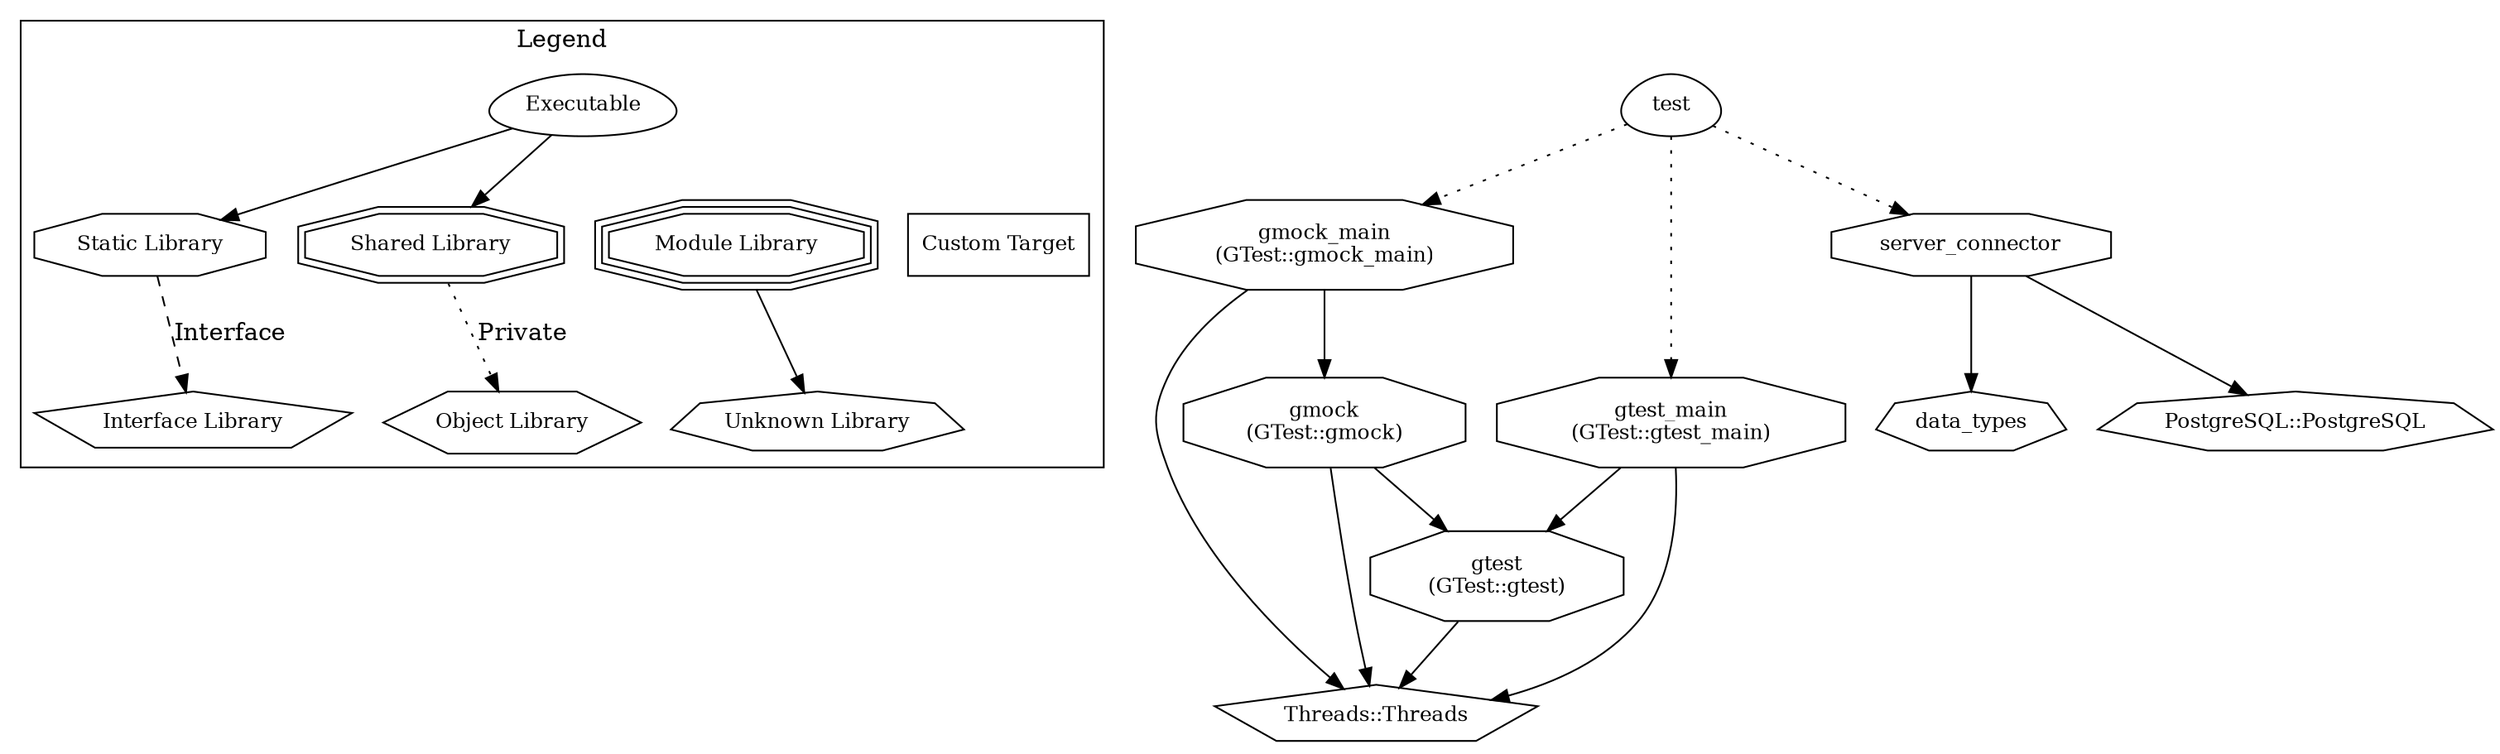 digraph "server_connector" {
node [
  fontsize = "12"
];
subgraph clusterLegend {
  label = "Legend";
  color = black;
  edge [ style = invis ];
  legendNode0 [ label = "Executable", shape = egg ];
  legendNode1 [ label = "Static Library", shape = octagon ];
  legendNode2 [ label = "Shared Library", shape = doubleoctagon ];
  legendNode3 [ label = "Module Library", shape = tripleoctagon ];
  legendNode4 [ label = "Interface Library", shape = pentagon ];
  legendNode5 [ label = "Object Library", shape = hexagon ];
  legendNode6 [ label = "Unknown Library", shape = septagon ];
  legendNode7 [ label = "Custom Target", shape = box ];
  legendNode0 -> legendNode1 [ style = solid ];
  legendNode0 -> legendNode2 [ style = solid ];
  legendNode0 -> legendNode3;
  legendNode1 -> legendNode4 [ label = "Interface", style = dashed ];
  legendNode2 -> legendNode5 [ label = "Private", style = dotted ];
  legendNode3 -> legendNode6 [ style = solid ];
  legendNode0 -> legendNode7;
}
    "node0" [ label = "gmock\n(GTest::gmock)", shape = octagon ];
    "node1" [ label = "Threads::Threads", shape = pentagon ];
    "node0" -> "node1"  // gmock -> Threads::Threads
    "node2" [ label = "gtest\n(GTest::gtest)", shape = octagon ];
    "node2" -> "node1"  // gtest -> Threads::Threads
    "node0" -> "node2"  // gmock -> gtest
    "node3" [ label = "gmock_main\n(GTest::gmock_main)", shape = octagon ];
    "node3" -> "node1"  // gmock_main -> Threads::Threads
    "node3" -> "node0"  // gmock_main -> gmock
    "node4" [ label = "gtest_main\n(GTest::gtest_main)", shape = octagon ];
    "node4" -> "node1"  // gtest_main -> Threads::Threads
    "node4" -> "node2"  // gtest_main -> gtest
    "node5" [ label = "server_connector", shape = octagon ];
    "node6" [ label = "PostgreSQL::PostgreSQL", shape = septagon ];
    "node5" -> "node6"  // server_connector -> PostgreSQL::PostgreSQL
    "node7" [ label = "data_types", shape = septagon ];
    "node5" -> "node7"  // server_connector -> data_types
    "node8" [ label = "test", shape = egg ];
    "node8" -> "node3" [ style = dotted ] // test -> gmock_main
    "node8" -> "node4" [ style = dotted ] // test -> gtest_main
    "node8" -> "node5" [ style = dotted ] // test -> server_connector
}
